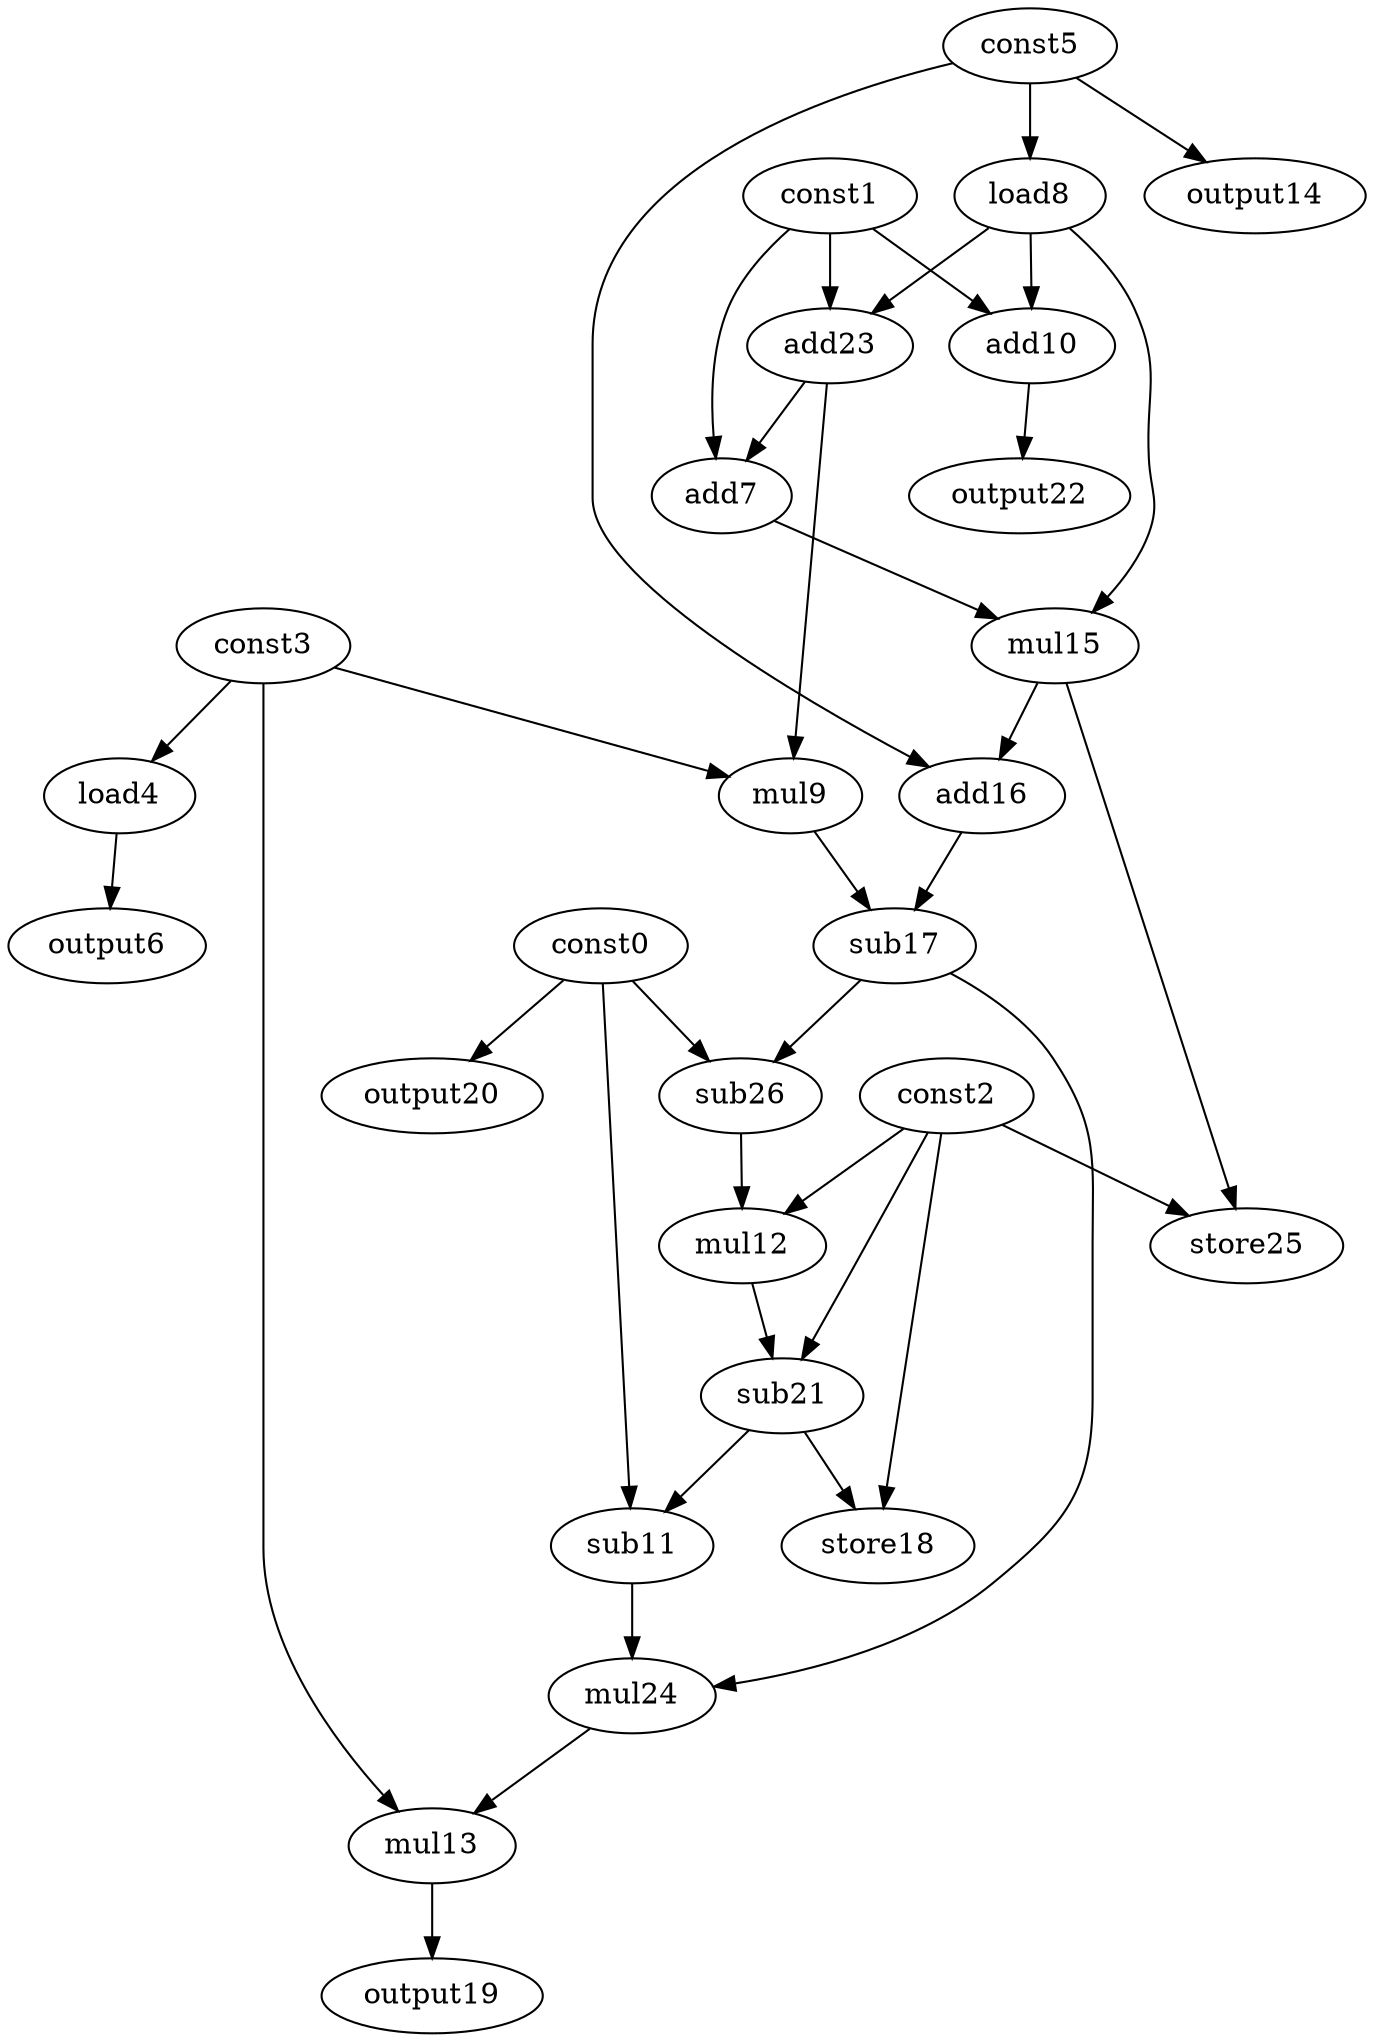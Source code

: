 digraph G { 
const0[opcode=const]; 
const1[opcode=const]; 
const2[opcode=const]; 
const3[opcode=const]; 
load4[opcode=load]; 
const5[opcode=const]; 
output6[opcode=output]; 
add7[opcode=add]; 
load8[opcode=load]; 
mul9[opcode=mul]; 
add10[opcode=add]; 
sub11[opcode=sub]; 
mul12[opcode=mul]; 
mul13[opcode=mul]; 
output14[opcode=output]; 
mul15[opcode=mul]; 
add16[opcode=add]; 
sub17[opcode=sub]; 
store18[opcode=store]; 
output19[opcode=output]; 
output20[opcode=output]; 
sub21[opcode=sub]; 
output22[opcode=output]; 
add23[opcode=add]; 
mul24[opcode=mul]; 
store25[opcode=store]; 
sub26[opcode=sub]; 
const3->load4[operand=0];
const5->load8[operand=0];
const5->output14[operand=0];
const0->output20[operand=0];
load4->output6[operand=0];
load8->add10[operand=0];
const1->add10[operand=1];
load8->add23[operand=0];
const1->add23[operand=1];
const1->add7[operand=0];
add23->add7[operand=1];
const3->mul9[operand=0];
add23->mul9[operand=1];
add10->output22[operand=0];
load8->mul15[operand=0];
add7->mul15[operand=1];
const5->add16[operand=0];
mul15->add16[operand=1];
const2->store25[operand=0];
mul15->store25[operand=1];
add16->sub17[operand=0];
mul9->sub17[operand=1];
const0->sub26[operand=0];
sub17->sub26[operand=1];
const2->mul12[operand=0];
sub26->mul12[operand=1];
const2->sub21[operand=0];
mul12->sub21[operand=1];
const0->sub11[operand=0];
sub21->sub11[operand=1];
const2->store18[operand=0];
sub21->store18[operand=1];
sub17->mul24[operand=0];
sub11->mul24[operand=1];
mul24->mul13[operand=0];
const3->mul13[operand=1];
mul13->output19[operand=0];
}
